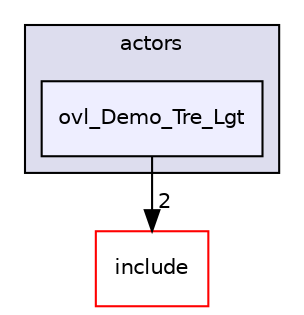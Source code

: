 digraph "src/overlays/actors/ovl_Demo_Tre_Lgt" {
  compound=true
  node [ fontsize="10", fontname="Helvetica"];
  edge [ labelfontsize="10", labelfontname="Helvetica"];
  subgraph clusterdir_e93473484be31ce7bcb356bd643a22f8 {
    graph [ bgcolor="#ddddee", pencolor="black", label="actors" fontname="Helvetica", fontsize="10", URL="dir_e93473484be31ce7bcb356bd643a22f8.html"]
  dir_f82c6b62d9125412aa8a1a63135ea159 [shape=box, label="ovl_Demo_Tre_Lgt", style="filled", fillcolor="#eeeeff", pencolor="black", URL="dir_f82c6b62d9125412aa8a1a63135ea159.html"];
  }
  dir_d44c64559bbebec7f509842c48db8b23 [shape=box label="include" fillcolor="white" style="filled" color="red" URL="dir_d44c64559bbebec7f509842c48db8b23.html"];
  dir_f82c6b62d9125412aa8a1a63135ea159->dir_d44c64559bbebec7f509842c48db8b23 [headlabel="2", labeldistance=1.5 headhref="dir_000165_000000.html"];
}

